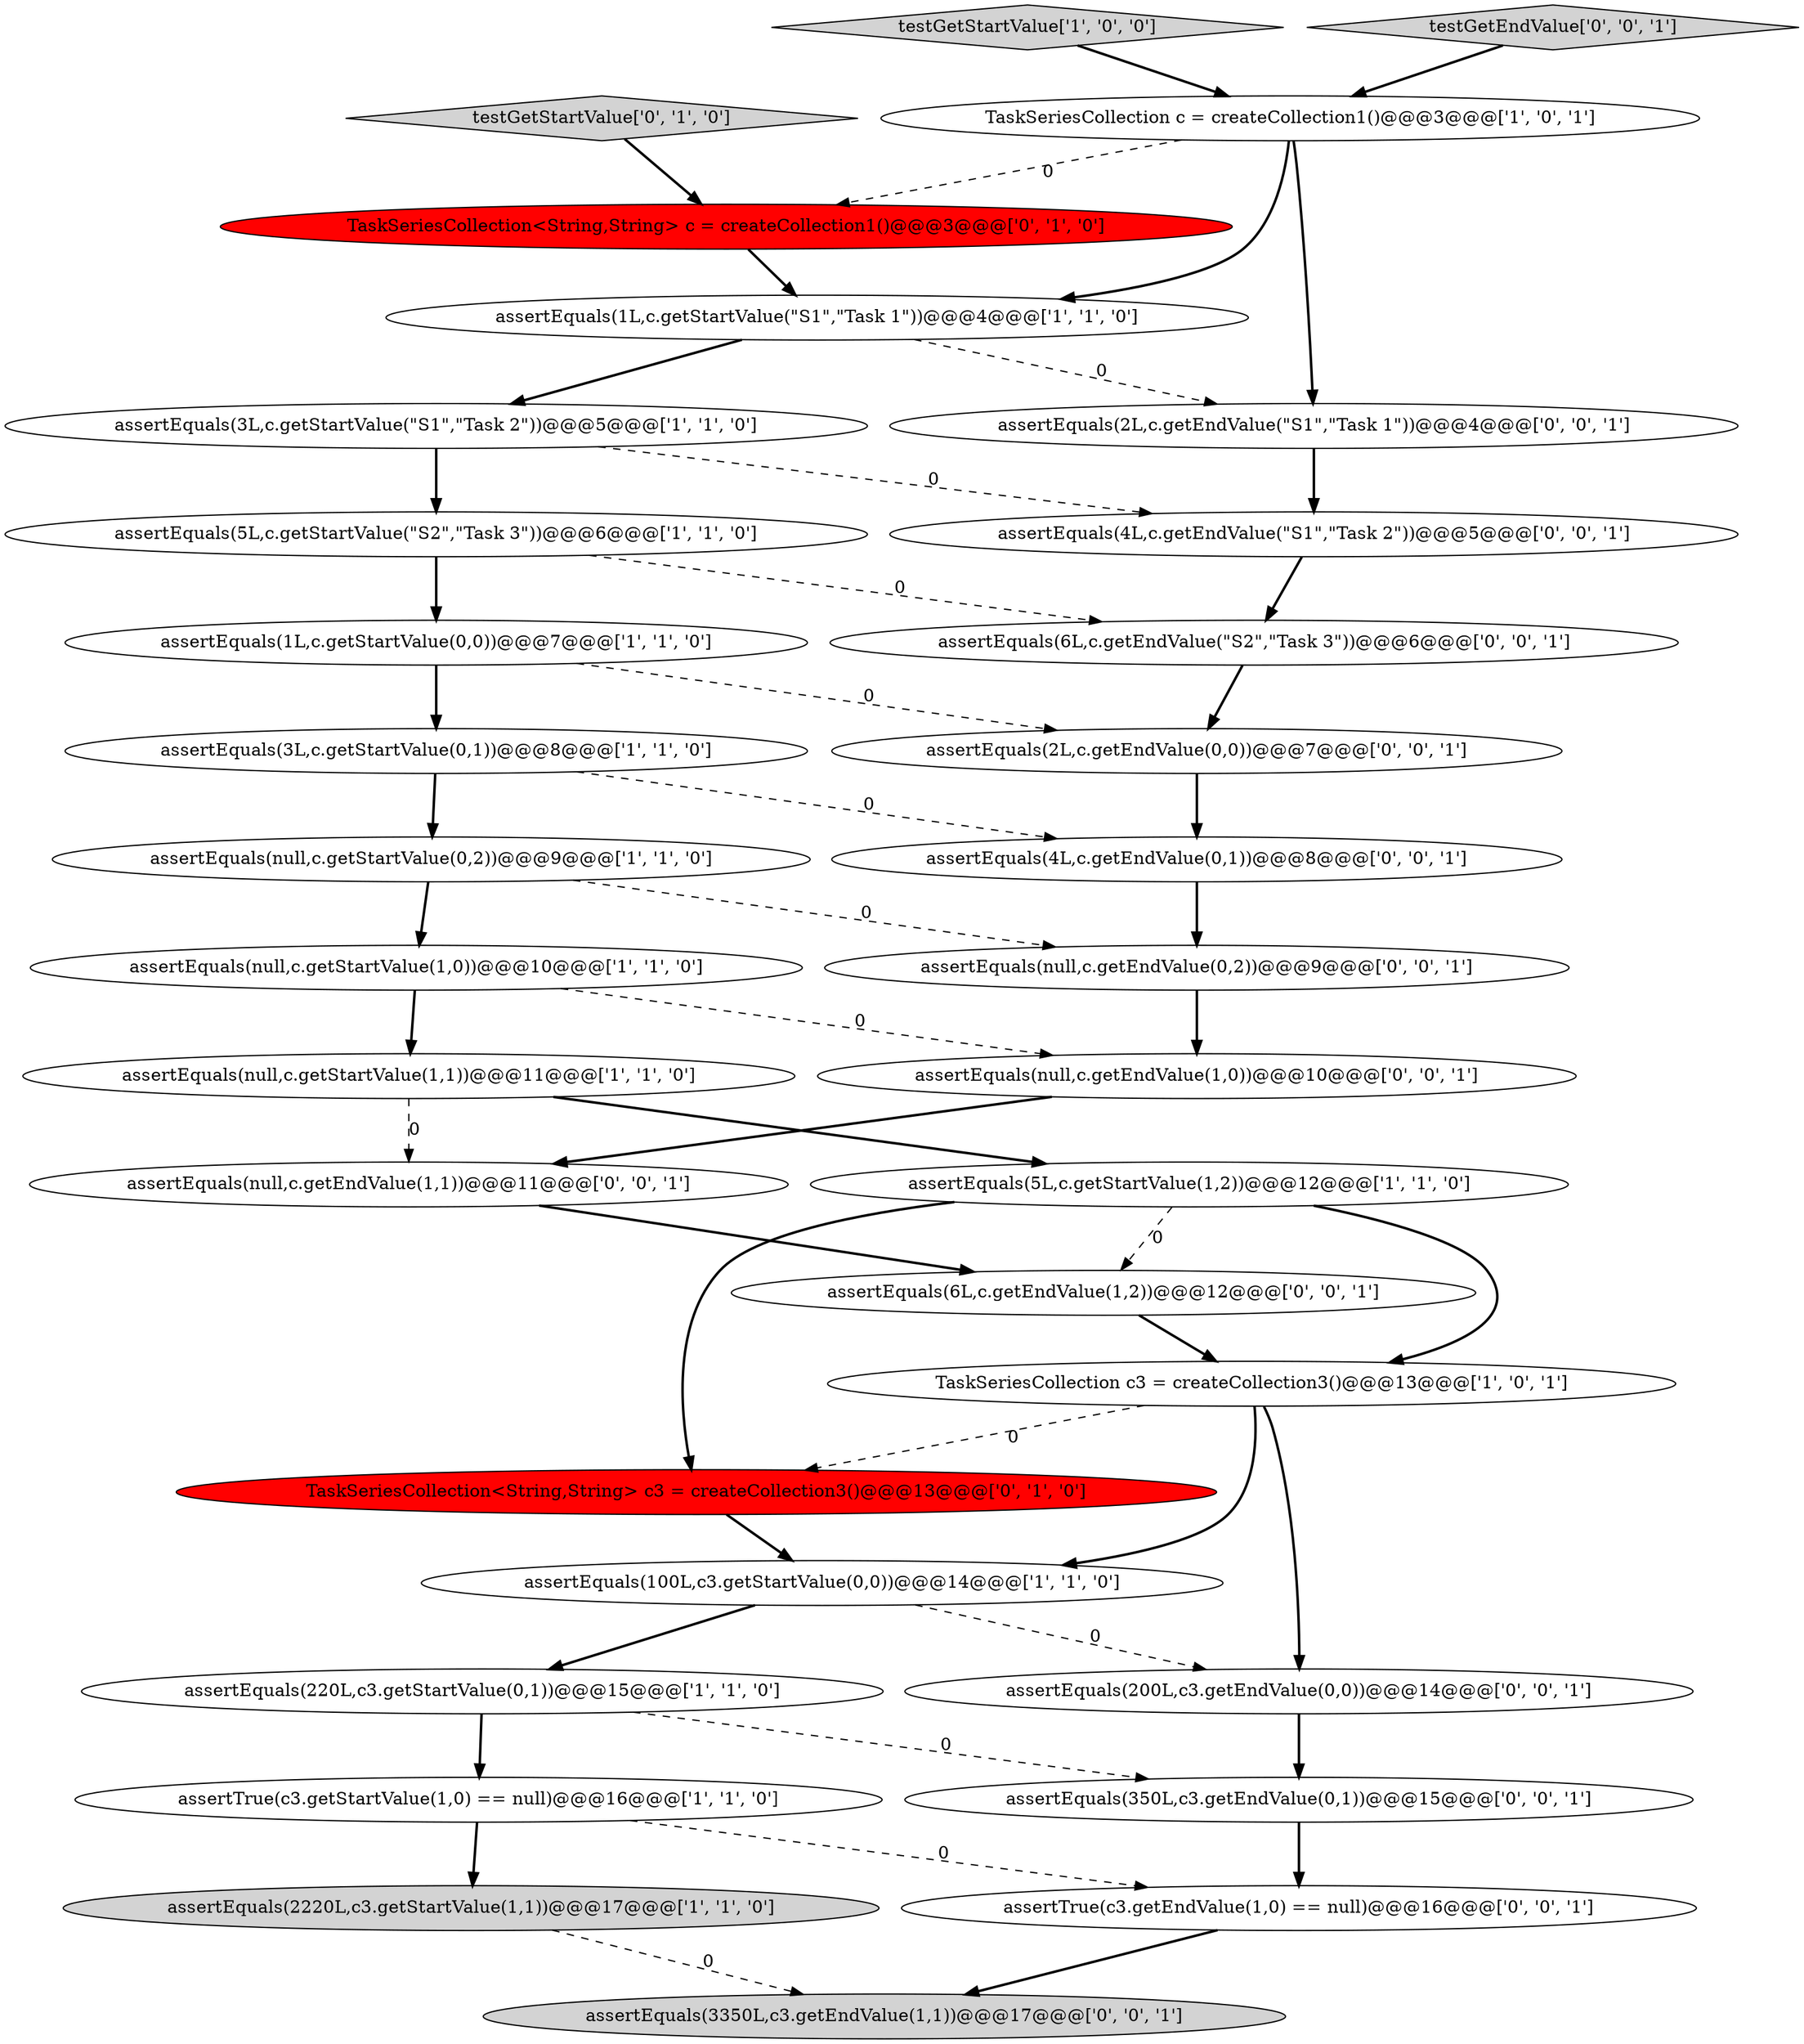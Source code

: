 digraph {
20 [style = filled, label = "assertEquals(null,c.getEndValue(0,2))@@@9@@@['0', '0', '1']", fillcolor = white, shape = ellipse image = "AAA0AAABBB3BBB"];
11 [style = filled, label = "testGetStartValue['1', '0', '0']", fillcolor = lightgray, shape = diamond image = "AAA0AAABBB1BBB"];
26 [style = filled, label = "assertEquals(350L,c3.getEndValue(0,1))@@@15@@@['0', '0', '1']", fillcolor = white, shape = ellipse image = "AAA0AAABBB3BBB"];
31 [style = filled, label = "assertTrue(c3.getEndValue(1,0) == null)@@@16@@@['0', '0', '1']", fillcolor = white, shape = ellipse image = "AAA0AAABBB3BBB"];
9 [style = filled, label = "assertEquals(220L,c3.getStartValue(0,1))@@@15@@@['1', '1', '0']", fillcolor = white, shape = ellipse image = "AAA0AAABBB1BBB"];
28 [style = filled, label = "assertEquals(200L,c3.getEndValue(0,0))@@@14@@@['0', '0', '1']", fillcolor = white, shape = ellipse image = "AAA0AAABBB3BBB"];
13 [style = filled, label = "TaskSeriesCollection c = createCollection1()@@@3@@@['1', '0', '1']", fillcolor = white, shape = ellipse image = "AAA0AAABBB1BBB"];
7 [style = filled, label = "TaskSeriesCollection c3 = createCollection3()@@@13@@@['1', '0', '1']", fillcolor = white, shape = ellipse image = "AAA0AAABBB1BBB"];
30 [style = filled, label = "assertEquals(4L,c.getEndValue(\"S1\",\"Task 2\"))@@@5@@@['0', '0', '1']", fillcolor = white, shape = ellipse image = "AAA0AAABBB3BBB"];
32 [style = filled, label = "assertEquals(3350L,c3.getEndValue(1,1))@@@17@@@['0', '0', '1']", fillcolor = lightgray, shape = ellipse image = "AAA0AAABBB3BBB"];
18 [style = filled, label = "TaskSeriesCollection<String,String> c3 = createCollection3()@@@13@@@['0', '1', '0']", fillcolor = red, shape = ellipse image = "AAA1AAABBB2BBB"];
1 [style = filled, label = "assertEquals(null,c.getStartValue(1,1))@@@11@@@['1', '1', '0']", fillcolor = white, shape = ellipse image = "AAA0AAABBB1BBB"];
0 [style = filled, label = "assertEquals(1L,c.getStartValue(0,0))@@@7@@@['1', '1', '0']", fillcolor = white, shape = ellipse image = "AAA0AAABBB1BBB"];
8 [style = filled, label = "assertEquals(5L,c.getStartValue(\"S2\",\"Task 3\"))@@@6@@@['1', '1', '0']", fillcolor = white, shape = ellipse image = "AAA0AAABBB1BBB"];
23 [style = filled, label = "assertEquals(6L,c.getEndValue(\"S2\",\"Task 3\"))@@@6@@@['0', '0', '1']", fillcolor = white, shape = ellipse image = "AAA0AAABBB3BBB"];
17 [style = filled, label = "TaskSeriesCollection<String,String> c = createCollection1()@@@3@@@['0', '1', '0']", fillcolor = red, shape = ellipse image = "AAA1AAABBB2BBB"];
27 [style = filled, label = "assertEquals(null,c.getEndValue(1,1))@@@11@@@['0', '0', '1']", fillcolor = white, shape = ellipse image = "AAA0AAABBB3BBB"];
16 [style = filled, label = "testGetStartValue['0', '1', '0']", fillcolor = lightgray, shape = diamond image = "AAA0AAABBB2BBB"];
25 [style = filled, label = "assertEquals(2L,c.getEndValue(0,0))@@@7@@@['0', '0', '1']", fillcolor = white, shape = ellipse image = "AAA0AAABBB3BBB"];
29 [style = filled, label = "assertEquals(null,c.getEndValue(1,0))@@@10@@@['0', '0', '1']", fillcolor = white, shape = ellipse image = "AAA0AAABBB3BBB"];
21 [style = filled, label = "assertEquals(6L,c.getEndValue(1,2))@@@12@@@['0', '0', '1']", fillcolor = white, shape = ellipse image = "AAA0AAABBB3BBB"];
10 [style = filled, label = "assertEquals(3L,c.getStartValue(\"S1\",\"Task 2\"))@@@5@@@['1', '1', '0']", fillcolor = white, shape = ellipse image = "AAA0AAABBB1BBB"];
5 [style = filled, label = "assertEquals(1L,c.getStartValue(\"S1\",\"Task 1\"))@@@4@@@['1', '1', '0']", fillcolor = white, shape = ellipse image = "AAA0AAABBB1BBB"];
22 [style = filled, label = "assertEquals(2L,c.getEndValue(\"S1\",\"Task 1\"))@@@4@@@['0', '0', '1']", fillcolor = white, shape = ellipse image = "AAA0AAABBB3BBB"];
15 [style = filled, label = "assertEquals(5L,c.getStartValue(1,2))@@@12@@@['1', '1', '0']", fillcolor = white, shape = ellipse image = "AAA0AAABBB1BBB"];
12 [style = filled, label = "assertTrue(c3.getStartValue(1,0) == null)@@@16@@@['1', '1', '0']", fillcolor = white, shape = ellipse image = "AAA0AAABBB1BBB"];
4 [style = filled, label = "assertEquals(null,c.getStartValue(0,2))@@@9@@@['1', '1', '0']", fillcolor = white, shape = ellipse image = "AAA0AAABBB1BBB"];
19 [style = filled, label = "assertEquals(4L,c.getEndValue(0,1))@@@8@@@['0', '0', '1']", fillcolor = white, shape = ellipse image = "AAA0AAABBB3BBB"];
2 [style = filled, label = "assertEquals(3L,c.getStartValue(0,1))@@@8@@@['1', '1', '0']", fillcolor = white, shape = ellipse image = "AAA0AAABBB1BBB"];
24 [style = filled, label = "testGetEndValue['0', '0', '1']", fillcolor = lightgray, shape = diamond image = "AAA0AAABBB3BBB"];
14 [style = filled, label = "assertEquals(2220L,c3.getStartValue(1,1))@@@17@@@['1', '1', '0']", fillcolor = lightgray, shape = ellipse image = "AAA0AAABBB1BBB"];
3 [style = filled, label = "assertEquals(null,c.getStartValue(1,0))@@@10@@@['1', '1', '0']", fillcolor = white, shape = ellipse image = "AAA0AAABBB1BBB"];
6 [style = filled, label = "assertEquals(100L,c3.getStartValue(0,0))@@@14@@@['1', '1', '0']", fillcolor = white, shape = ellipse image = "AAA0AAABBB1BBB"];
3->29 [style = dashed, label="0"];
5->10 [style = bold, label=""];
4->3 [style = bold, label=""];
23->25 [style = bold, label=""];
17->5 [style = bold, label=""];
2->19 [style = dashed, label="0"];
7->18 [style = dashed, label="0"];
15->7 [style = bold, label=""];
3->1 [style = bold, label=""];
20->29 [style = bold, label=""];
31->32 [style = bold, label=""];
1->15 [style = bold, label=""];
19->20 [style = bold, label=""];
1->27 [style = dashed, label="0"];
0->2 [style = bold, label=""];
30->23 [style = bold, label=""];
12->31 [style = dashed, label="0"];
13->17 [style = dashed, label="0"];
15->21 [style = dashed, label="0"];
28->26 [style = bold, label=""];
16->17 [style = bold, label=""];
2->4 [style = bold, label=""];
15->18 [style = bold, label=""];
22->30 [style = bold, label=""];
8->0 [style = bold, label=""];
29->27 [style = bold, label=""];
6->28 [style = dashed, label="0"];
26->31 [style = bold, label=""];
10->30 [style = dashed, label="0"];
14->32 [style = dashed, label="0"];
0->25 [style = dashed, label="0"];
10->8 [style = bold, label=""];
7->28 [style = bold, label=""];
18->6 [style = bold, label=""];
4->20 [style = dashed, label="0"];
11->13 [style = bold, label=""];
7->6 [style = bold, label=""];
9->26 [style = dashed, label="0"];
12->14 [style = bold, label=""];
25->19 [style = bold, label=""];
13->5 [style = bold, label=""];
21->7 [style = bold, label=""];
9->12 [style = bold, label=""];
13->22 [style = bold, label=""];
6->9 [style = bold, label=""];
27->21 [style = bold, label=""];
8->23 [style = dashed, label="0"];
24->13 [style = bold, label=""];
5->22 [style = dashed, label="0"];
}
